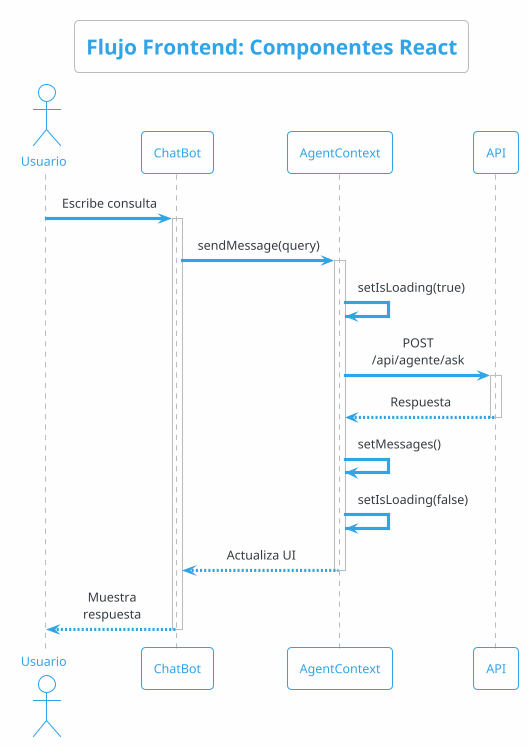 @startuml Flujo Frontend
!theme cerulean-outline
skinparam backgroundColor #FEFEFE
skinparam sequenceMessageAlign center
skinparam maxMessageSize 100
skinparam ParticipantPadding 10

title Flujo Frontend: Componentes React

actor Usuario as user
participant "ChatBot" as chatbot
participant "AgentContext" as context
participant "API" as api

user -> chatbot: Escribe consulta
activate chatbot

chatbot -> context: sendMessage(query)
activate context

context -> context: setIsLoading(true)
context -> api: POST /api/agente/ask
activate api

api --> context: Respuesta
deactivate api

context -> context: setMessages()
context -> context: setIsLoading(false)
context --> chatbot: Actualiza UI
deactivate context

chatbot --> user: Muestra respuesta
deactivate chatbot

@enduml
